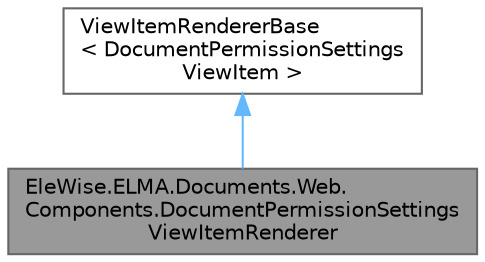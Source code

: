 digraph "EleWise.ELMA.Documents.Web.Components.DocumentPermissionSettingsViewItemRenderer"
{
 // LATEX_PDF_SIZE
  bgcolor="transparent";
  edge [fontname=Helvetica,fontsize=10,labelfontname=Helvetica,labelfontsize=10];
  node [fontname=Helvetica,fontsize=10,shape=box,height=0.2,width=0.4];
  Node1 [id="Node000001",label="EleWise.ELMA.Documents.Web.\lComponents.DocumentPermissionSettings\lViewItemRenderer",height=0.2,width=0.4,color="gray40", fillcolor="grey60", style="filled", fontcolor="black",tooltip=" "];
  Node2 -> Node1 [id="edge1_Node000001_Node000002",dir="back",color="steelblue1",style="solid",tooltip=" "];
  Node2 [id="Node000002",label="ViewItemRendererBase\l\< DocumentPermissionSettings\lViewItem \>",height=0.2,width=0.4,color="gray40", fillcolor="white", style="filled",tooltip=" "];
}
